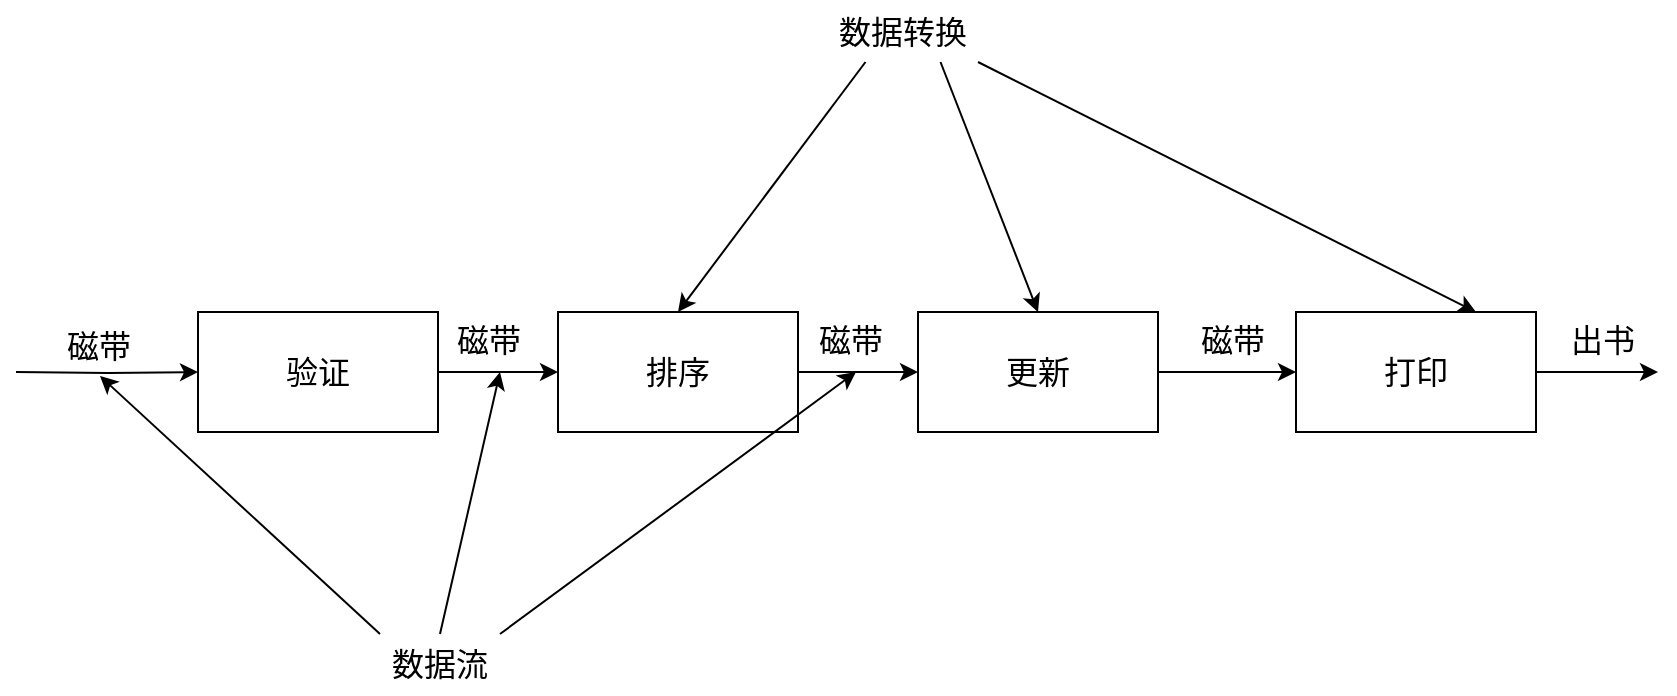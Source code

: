 <mxfile version="21.7.2" type="github">
  <diagram name="第 1 页" id="edIoZuRB3zaZxlKi64ll">
    <mxGraphModel dx="1281" dy="1096" grid="0" gridSize="10" guides="1" tooltips="1" connect="1" arrows="1" fold="1" page="1" pageScale="1" pageWidth="1600" pageHeight="1200" math="0" shadow="0">
      <root>
        <mxCell id="0" />
        <mxCell id="1" parent="0" />
        <mxCell id="qE7eTWrI3YUCDZHJkWbo-12" value="" style="edgeStyle=orthogonalEdgeStyle;rounded=0;orthogonalLoop=1;jettySize=auto;html=1;fontSize=11;" edge="1" parent="1" source="qE7eTWrI3YUCDZHJkWbo-1" target="qE7eTWrI3YUCDZHJkWbo-6">
          <mxGeometry relative="1" as="geometry" />
        </mxCell>
        <mxCell id="qE7eTWrI3YUCDZHJkWbo-1" value="排序" style="rounded=0;whiteSpace=wrap;html=1;fontSize=16;" vertex="1" parent="1">
          <mxGeometry x="583" y="504" width="120" height="60" as="geometry" />
        </mxCell>
        <mxCell id="qE7eTWrI3YUCDZHJkWbo-11" value="" style="edgeStyle=orthogonalEdgeStyle;rounded=0;orthogonalLoop=1;jettySize=auto;html=1;fontSize=11;" edge="1" parent="1" source="qE7eTWrI3YUCDZHJkWbo-3" target="qE7eTWrI3YUCDZHJkWbo-1">
          <mxGeometry relative="1" as="geometry" />
        </mxCell>
        <mxCell id="qE7eTWrI3YUCDZHJkWbo-3" value="验证" style="rounded=0;whiteSpace=wrap;html=1;fontSize=16;" vertex="1" parent="1">
          <mxGeometry x="403" y="504" width="120" height="60" as="geometry" />
        </mxCell>
        <mxCell id="qE7eTWrI3YUCDZHJkWbo-22" value="" style="edgeStyle=orthogonalEdgeStyle;rounded=0;orthogonalLoop=1;jettySize=auto;html=1;fontSize=11;" edge="1" parent="1" source="qE7eTWrI3YUCDZHJkWbo-5">
          <mxGeometry relative="1" as="geometry">
            <mxPoint x="1133" y="534" as="targetPoint" />
          </mxGeometry>
        </mxCell>
        <mxCell id="qE7eTWrI3YUCDZHJkWbo-5" value="打印" style="rounded=0;whiteSpace=wrap;html=1;fontSize=16;" vertex="1" parent="1">
          <mxGeometry x="952" y="504" width="120" height="60" as="geometry" />
        </mxCell>
        <mxCell id="qE7eTWrI3YUCDZHJkWbo-13" value="" style="edgeStyle=orthogonalEdgeStyle;rounded=0;orthogonalLoop=1;jettySize=auto;html=1;fontSize=11;" edge="1" parent="1" source="qE7eTWrI3YUCDZHJkWbo-6" target="qE7eTWrI3YUCDZHJkWbo-5">
          <mxGeometry relative="1" as="geometry" />
        </mxCell>
        <mxCell id="qE7eTWrI3YUCDZHJkWbo-6" value="更新" style="rounded=0;whiteSpace=wrap;html=1;fontSize=16;" vertex="1" parent="1">
          <mxGeometry x="763" y="504" width="120" height="60" as="geometry" />
        </mxCell>
        <mxCell id="qE7eTWrI3YUCDZHJkWbo-10" value="" style="edgeStyle=orthogonalEdgeStyle;rounded=0;orthogonalLoop=1;jettySize=auto;html=1;fontSize=11;" edge="1" parent="1" target="qE7eTWrI3YUCDZHJkWbo-3">
          <mxGeometry relative="1" as="geometry">
            <mxPoint x="312" y="534" as="sourcePoint" />
          </mxGeometry>
        </mxCell>
        <mxCell id="qE7eTWrI3YUCDZHJkWbo-17" value="磁带" style="edgeLabel;html=1;align=center;verticalAlign=middle;resizable=0;points=[];fontSize=16;" vertex="1" connectable="0" parent="qE7eTWrI3YUCDZHJkWbo-10">
          <mxGeometry x="-0.082" y="-1" relative="1" as="geometry">
            <mxPoint x="-1" y="-15" as="offset" />
          </mxGeometry>
        </mxCell>
        <mxCell id="qE7eTWrI3YUCDZHJkWbo-16" style="rounded=0;orthogonalLoop=1;jettySize=auto;html=1;exitX=0;exitY=0;exitDx=0;exitDy=0;" edge="1" parent="1" source="qE7eTWrI3YUCDZHJkWbo-14">
          <mxGeometry relative="1" as="geometry">
            <mxPoint x="354" y="536" as="targetPoint" />
          </mxGeometry>
        </mxCell>
        <mxCell id="qE7eTWrI3YUCDZHJkWbo-24" style="rounded=0;orthogonalLoop=1;jettySize=auto;html=1;exitX=0.5;exitY=0;exitDx=0;exitDy=0;" edge="1" parent="1" source="qE7eTWrI3YUCDZHJkWbo-14">
          <mxGeometry relative="1" as="geometry">
            <mxPoint x="554" y="534" as="targetPoint" />
          </mxGeometry>
        </mxCell>
        <mxCell id="qE7eTWrI3YUCDZHJkWbo-25" style="rounded=0;orthogonalLoop=1;jettySize=auto;html=1;exitX=1;exitY=0;exitDx=0;exitDy=0;" edge="1" parent="1" source="qE7eTWrI3YUCDZHJkWbo-14">
          <mxGeometry relative="1" as="geometry">
            <mxPoint x="732" y="534" as="targetPoint" />
          </mxGeometry>
        </mxCell>
        <mxCell id="qE7eTWrI3YUCDZHJkWbo-14" value="数据流" style="text;html=1;strokeColor=none;fillColor=none;align=center;verticalAlign=middle;whiteSpace=wrap;rounded=0;fontSize=16;" vertex="1" parent="1">
          <mxGeometry x="494" y="665" width="60" height="30" as="geometry" />
        </mxCell>
        <mxCell id="qE7eTWrI3YUCDZHJkWbo-26" style="rounded=0;orthogonalLoop=1;jettySize=auto;html=1;exitX=0.25;exitY=1;exitDx=0;exitDy=0;entryX=0.5;entryY=0;entryDx=0;entryDy=0;" edge="1" parent="1" source="qE7eTWrI3YUCDZHJkWbo-15" target="qE7eTWrI3YUCDZHJkWbo-1">
          <mxGeometry relative="1" as="geometry" />
        </mxCell>
        <mxCell id="qE7eTWrI3YUCDZHJkWbo-27" style="rounded=0;orthogonalLoop=1;jettySize=auto;html=1;exitX=0.75;exitY=1;exitDx=0;exitDy=0;entryX=0.5;entryY=0;entryDx=0;entryDy=0;" edge="1" parent="1" source="qE7eTWrI3YUCDZHJkWbo-15" target="qE7eTWrI3YUCDZHJkWbo-6">
          <mxGeometry relative="1" as="geometry" />
        </mxCell>
        <mxCell id="qE7eTWrI3YUCDZHJkWbo-28" style="rounded=0;orthogonalLoop=1;jettySize=auto;html=1;exitX=1;exitY=1;exitDx=0;exitDy=0;entryX=0.75;entryY=0;entryDx=0;entryDy=0;" edge="1" parent="1" source="qE7eTWrI3YUCDZHJkWbo-15" target="qE7eTWrI3YUCDZHJkWbo-5">
          <mxGeometry relative="1" as="geometry" />
        </mxCell>
        <mxCell id="qE7eTWrI3YUCDZHJkWbo-15" value="数据转换" style="text;html=1;strokeColor=none;fillColor=none;align=center;verticalAlign=middle;whiteSpace=wrap;rounded=0;fontSize=16;" vertex="1" parent="1">
          <mxGeometry x="718" y="348" width="75" height="31" as="geometry" />
        </mxCell>
        <mxCell id="qE7eTWrI3YUCDZHJkWbo-18" value="磁带" style="edgeLabel;html=1;align=center;verticalAlign=middle;resizable=0;points=[];fontSize=16;" vertex="1" connectable="0" parent="1">
          <mxGeometry x="547.997" y="517.996" as="geometry" />
        </mxCell>
        <mxCell id="qE7eTWrI3YUCDZHJkWbo-19" value="磁带" style="edgeLabel;html=1;align=center;verticalAlign=middle;resizable=0;points=[];fontSize=16;" vertex="1" connectable="0" parent="1">
          <mxGeometry x="728.997" y="517.996" as="geometry" />
        </mxCell>
        <mxCell id="qE7eTWrI3YUCDZHJkWbo-20" value="磁带" style="edgeLabel;html=1;align=center;verticalAlign=middle;resizable=0;points=[];fontSize=16;" vertex="1" connectable="0" parent="1">
          <mxGeometry x="919.997" y="517.996" as="geometry" />
        </mxCell>
        <mxCell id="qE7eTWrI3YUCDZHJkWbo-23" value="出书" style="edgeLabel;html=1;align=center;verticalAlign=middle;resizable=0;points=[];fontSize=16;" vertex="1" connectable="0" parent="1">
          <mxGeometry x="1104.997" y="517.996" as="geometry">
            <mxPoint as="offset" />
          </mxGeometry>
        </mxCell>
      </root>
    </mxGraphModel>
  </diagram>
</mxfile>
